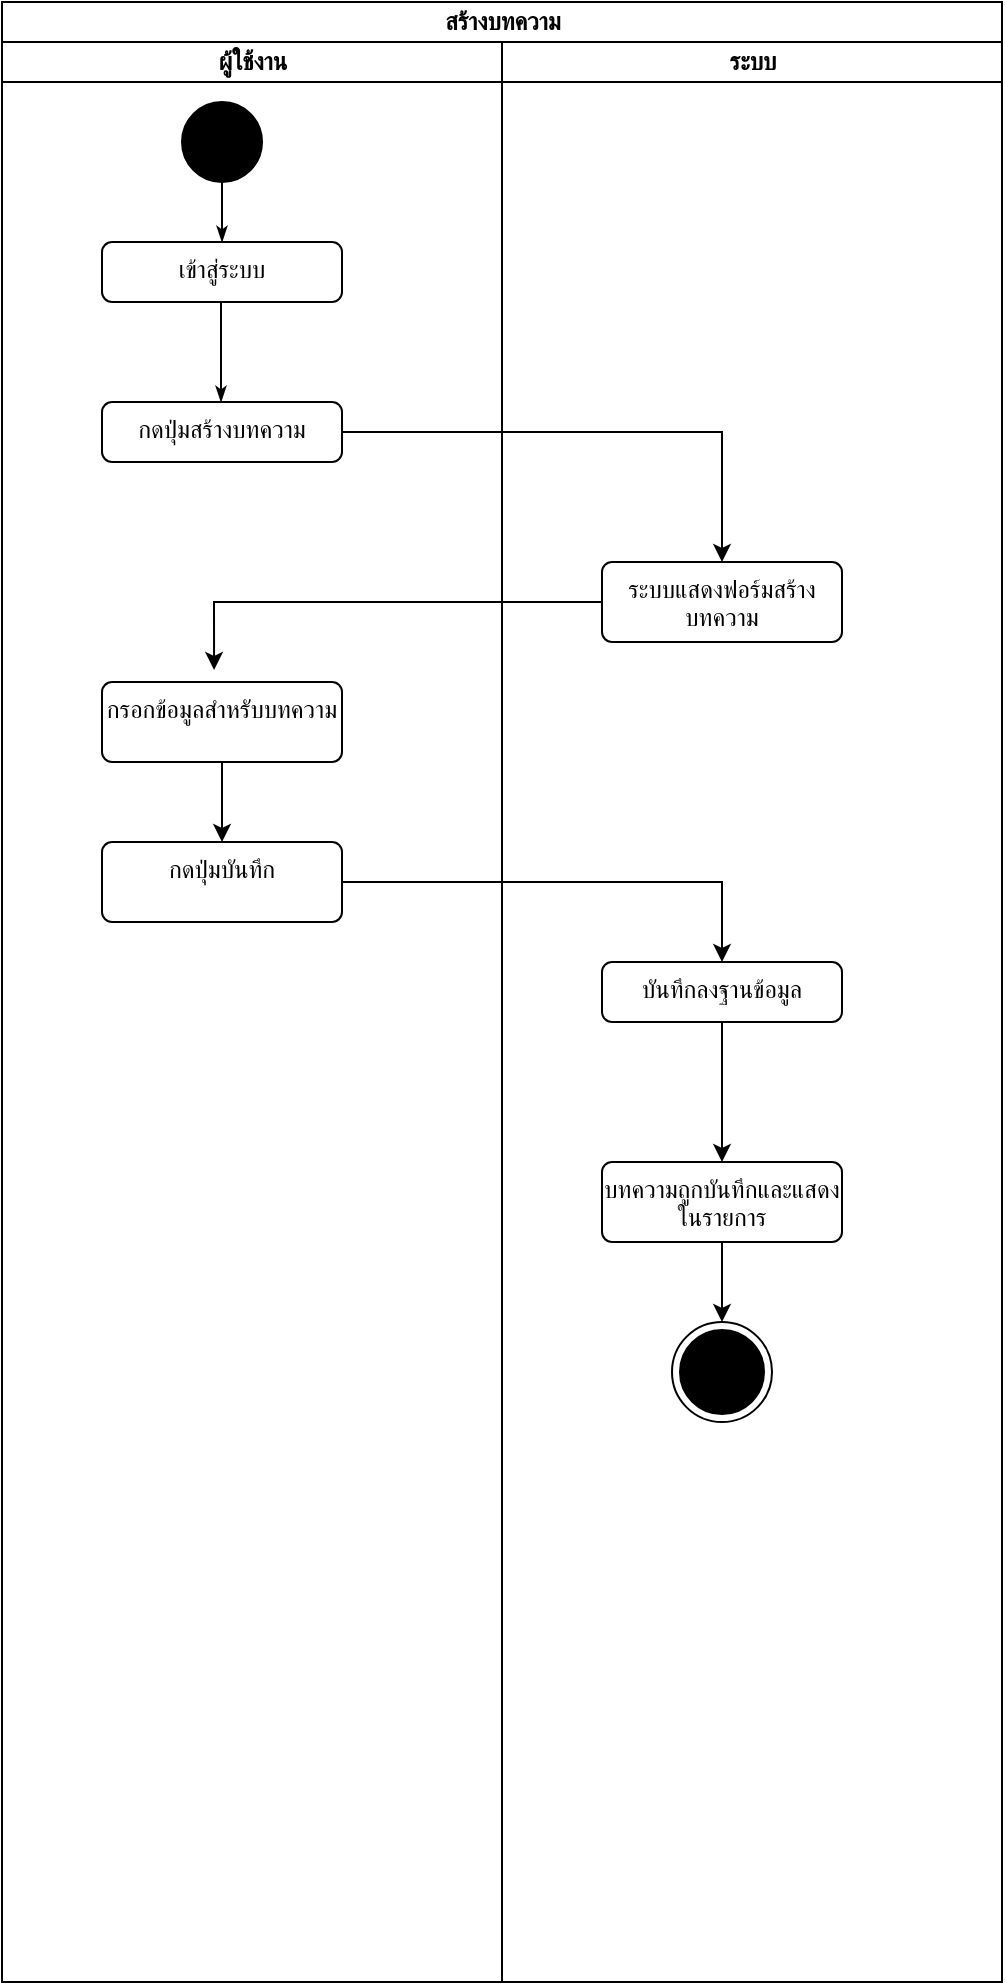 <mxfile version="22.1.7" type="github">
  <diagram name="Page-1" id="0783ab3e-0a74-02c8-0abd-f7b4e66b4bec">
    <mxGraphModel dx="1434" dy="828" grid="1" gridSize="10" guides="1" tooltips="1" connect="1" arrows="1" fold="1" page="1" pageScale="1" pageWidth="850" pageHeight="1100" background="none" math="0" shadow="0">
      <root>
        <mxCell id="0" />
        <mxCell id="1" parent="0" />
        <mxCell id="1c1d494c118603dd-1" value="สร้างบทความ" style="swimlane;html=1;childLayout=stackLayout;startSize=20;rounded=0;shadow=0;comic=0;labelBackgroundColor=none;strokeWidth=1;fontFamily=Verdana;fontSize=12;align=center;" parent="1" vertex="1">
          <mxGeometry x="160" y="20" width="500" height="990" as="geometry" />
        </mxCell>
        <mxCell id="1c1d494c118603dd-2" value="ผู้ใช้งาน" style="swimlane;html=1;startSize=20;" parent="1c1d494c118603dd-1" vertex="1">
          <mxGeometry y="20" width="250" height="970" as="geometry" />
        </mxCell>
        <mxCell id="60571a20871a0731-4" value="" style="ellipse;whiteSpace=wrap;html=1;rounded=0;shadow=0;comic=0;labelBackgroundColor=none;strokeWidth=1;fillColor=#000000;fontFamily=Verdana;fontSize=12;align=center;" parent="1c1d494c118603dd-2" vertex="1">
          <mxGeometry x="90" y="30" width="40" height="40" as="geometry" />
        </mxCell>
        <mxCell id="1c1d494c118603dd-27" style="edgeStyle=orthogonalEdgeStyle;rounded=0;html=1;labelBackgroundColor=none;startArrow=none;startFill=0;startSize=5;endArrow=classicThin;endFill=1;endSize=5;jettySize=auto;orthogonalLoop=1;strokeWidth=1;fontFamily=Verdana;fontSize=12" parent="1c1d494c118603dd-2" source="60571a20871a0731-4" edge="1">
          <mxGeometry relative="1" as="geometry">
            <mxPoint x="110" y="100" as="targetPoint" />
          </mxGeometry>
        </mxCell>
        <mxCell id="1c1d494c118603dd-28" style="edgeStyle=orthogonalEdgeStyle;rounded=0;html=1;labelBackgroundColor=none;startArrow=none;startFill=0;startSize=5;endArrow=classicThin;endFill=1;endSize=5;jettySize=auto;orthogonalLoop=1;strokeWidth=1;fontFamily=Verdana;fontSize=12" parent="1c1d494c118603dd-2" edge="1">
          <mxGeometry relative="1" as="geometry">
            <Array as="points">
              <mxPoint x="109.5" y="160" />
            </Array>
            <mxPoint x="109.5" y="130" as="sourcePoint" />
            <mxPoint x="109.5" y="180" as="targetPoint" />
          </mxGeometry>
        </mxCell>
        <mxCell id="yz_sM1VcF6phBbkjl2Ay-5" value="เข้าสู่ระบบ" style="html=1;align=center;verticalAlign=top;rounded=1;absoluteArcSize=1;arcSize=10;dashed=0;whiteSpace=wrap;" vertex="1" parent="1c1d494c118603dd-2">
          <mxGeometry x="50" y="100" width="120" height="30" as="geometry" />
        </mxCell>
        <mxCell id="yz_sM1VcF6phBbkjl2Ay-11" value="กดปุ่มสร้างบทความ" style="html=1;align=center;verticalAlign=top;rounded=1;absoluteArcSize=1;arcSize=10;dashed=0;whiteSpace=wrap;" vertex="1" parent="1c1d494c118603dd-2">
          <mxGeometry x="50" y="180" width="120" height="30" as="geometry" />
        </mxCell>
        <mxCell id="yz_sM1VcF6phBbkjl2Ay-17" style="edgeStyle=orthogonalEdgeStyle;rounded=0;orthogonalLoop=1;jettySize=auto;html=1;exitX=0.5;exitY=1;exitDx=0;exitDy=0;entryX=0.5;entryY=0;entryDx=0;entryDy=0;" edge="1" parent="1c1d494c118603dd-2" source="yz_sM1VcF6phBbkjl2Ay-12" target="yz_sM1VcF6phBbkjl2Ay-15">
          <mxGeometry relative="1" as="geometry" />
        </mxCell>
        <mxCell id="yz_sM1VcF6phBbkjl2Ay-12" value="กรอกข้อมูลสำหรับบทความ" style="html=1;align=center;verticalAlign=top;rounded=1;absoluteArcSize=1;arcSize=10;dashed=0;whiteSpace=wrap;" vertex="1" parent="1c1d494c118603dd-2">
          <mxGeometry x="50" y="320" width="120" height="40" as="geometry" />
        </mxCell>
        <mxCell id="yz_sM1VcF6phBbkjl2Ay-15" value="กดปุ่มบันทึก" style="html=1;align=center;verticalAlign=top;rounded=1;absoluteArcSize=1;arcSize=10;dashed=0;whiteSpace=wrap;" vertex="1" parent="1c1d494c118603dd-2">
          <mxGeometry x="50" y="400" width="120" height="40" as="geometry" />
        </mxCell>
        <mxCell id="1c1d494c118603dd-3" value="ระบบ" style="swimlane;html=1;startSize=20;" parent="1c1d494c118603dd-1" vertex="1">
          <mxGeometry x="250" y="20" width="250" height="970" as="geometry" />
        </mxCell>
        <mxCell id="yz_sM1VcF6phBbkjl2Ay-9" value="ระบบแสดงฟอร์มสร้างบทความ" style="html=1;align=center;verticalAlign=top;rounded=1;absoluteArcSize=1;arcSize=10;dashed=0;whiteSpace=wrap;" vertex="1" parent="1c1d494c118603dd-3">
          <mxGeometry x="50" y="260" width="120" height="40" as="geometry" />
        </mxCell>
        <mxCell id="yz_sM1VcF6phBbkjl2Ay-23" style="edgeStyle=orthogonalEdgeStyle;rounded=0;orthogonalLoop=1;jettySize=auto;html=1;" edge="1" parent="1c1d494c118603dd-3" source="yz_sM1VcF6phBbkjl2Ay-10" target="yz_sM1VcF6phBbkjl2Ay-21">
          <mxGeometry relative="1" as="geometry" />
        </mxCell>
        <mxCell id="yz_sM1VcF6phBbkjl2Ay-10" value="บทความถูกบันทึกและแสดงในรายการ" style="html=1;align=center;verticalAlign=top;rounded=1;absoluteArcSize=1;arcSize=10;dashed=0;whiteSpace=wrap;" vertex="1" parent="1c1d494c118603dd-3">
          <mxGeometry x="50" y="560" width="120" height="40" as="geometry" />
        </mxCell>
        <mxCell id="yz_sM1VcF6phBbkjl2Ay-22" style="edgeStyle=orthogonalEdgeStyle;rounded=0;orthogonalLoop=1;jettySize=auto;html=1;entryX=0.5;entryY=0;entryDx=0;entryDy=0;" edge="1" parent="1c1d494c118603dd-3" source="yz_sM1VcF6phBbkjl2Ay-19" target="yz_sM1VcF6phBbkjl2Ay-10">
          <mxGeometry relative="1" as="geometry" />
        </mxCell>
        <mxCell id="yz_sM1VcF6phBbkjl2Ay-19" value="บันทึกลงฐานข้อมูล" style="html=1;align=center;verticalAlign=top;rounded=1;absoluteArcSize=1;arcSize=10;dashed=0;whiteSpace=wrap;" vertex="1" parent="1c1d494c118603dd-3">
          <mxGeometry x="50" y="460" width="120" height="30" as="geometry" />
        </mxCell>
        <mxCell id="yz_sM1VcF6phBbkjl2Ay-21" value="" style="ellipse;html=1;shape=endState;fillColor=strokeColor;" vertex="1" parent="1c1d494c118603dd-3">
          <mxGeometry x="85" y="640" width="50" height="50" as="geometry" />
        </mxCell>
        <mxCell id="yz_sM1VcF6phBbkjl2Ay-13" style="edgeStyle=orthogonalEdgeStyle;rounded=0;orthogonalLoop=1;jettySize=auto;html=1;entryX=0.5;entryY=0;entryDx=0;entryDy=0;" edge="1" parent="1c1d494c118603dd-1" source="yz_sM1VcF6phBbkjl2Ay-11" target="yz_sM1VcF6phBbkjl2Ay-9">
          <mxGeometry relative="1" as="geometry" />
        </mxCell>
        <mxCell id="yz_sM1VcF6phBbkjl2Ay-14" style="edgeStyle=orthogonalEdgeStyle;rounded=0;orthogonalLoop=1;jettySize=auto;html=1;entryX=0.467;entryY=-0.15;entryDx=0;entryDy=0;entryPerimeter=0;" edge="1" parent="1c1d494c118603dd-1" source="yz_sM1VcF6phBbkjl2Ay-9" target="yz_sM1VcF6phBbkjl2Ay-12">
          <mxGeometry relative="1" as="geometry">
            <Array as="points">
              <mxPoint x="106" y="300" />
            </Array>
          </mxGeometry>
        </mxCell>
        <mxCell id="yz_sM1VcF6phBbkjl2Ay-18" style="edgeStyle=orthogonalEdgeStyle;rounded=0;orthogonalLoop=1;jettySize=auto;html=1;entryX=0.5;entryY=0;entryDx=0;entryDy=0;" edge="1" parent="1c1d494c118603dd-1" source="yz_sM1VcF6phBbkjl2Ay-15" target="yz_sM1VcF6phBbkjl2Ay-19">
          <mxGeometry relative="1" as="geometry" />
        </mxCell>
      </root>
    </mxGraphModel>
  </diagram>
</mxfile>
